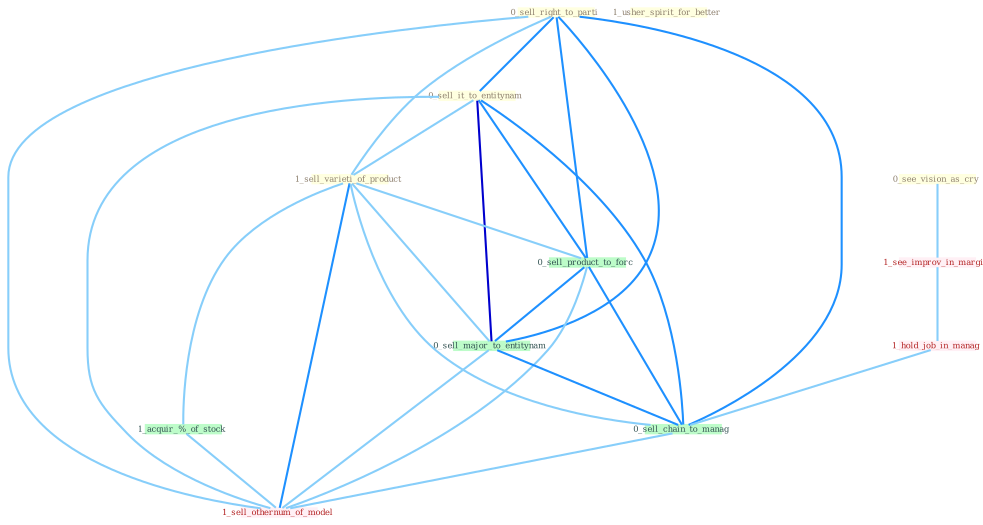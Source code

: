 Graph G{ 
    node
    [shape=polygon,style=filled,width=.5,height=.06,color="#BDFCC9",fixedsize=true,fontsize=4,
    fontcolor="#2f4f4f"];
    {node
    [color="#ffffe0", fontcolor="#8b7d6b"] "0_sell_right_to_parti " "0_sell_it_to_entitynam " "0_see_vision_as_cry " "1_usher_spirit_for_better " "1_sell_varieti_of_product "}
{node [color="#fff0f5", fontcolor="#b22222"] "1_see_improv_in_margin " "1_hold_job_in_manag " "1_sell_othernum_of_model "}
edge [color="#B0E2FF"];

	"0_sell_right_to_parti " -- "0_sell_it_to_entitynam " [w="2", color="#1e90ff" , len=0.8];
	"0_sell_right_to_parti " -- "1_sell_varieti_of_product " [w="1", color="#87cefa" ];
	"0_sell_right_to_parti " -- "0_sell_product_to_forc " [w="2", color="#1e90ff" , len=0.8];
	"0_sell_right_to_parti " -- "0_sell_major_to_entitynam " [w="2", color="#1e90ff" , len=0.8];
	"0_sell_right_to_parti " -- "0_sell_chain_to_manag " [w="2", color="#1e90ff" , len=0.8];
	"0_sell_right_to_parti " -- "1_sell_othernum_of_model " [w="1", color="#87cefa" ];
	"0_sell_it_to_entitynam " -- "1_sell_varieti_of_product " [w="1", color="#87cefa" ];
	"0_sell_it_to_entitynam " -- "0_sell_product_to_forc " [w="2", color="#1e90ff" , len=0.8];
	"0_sell_it_to_entitynam " -- "0_sell_major_to_entitynam " [w="3", color="#0000cd" , len=0.6];
	"0_sell_it_to_entitynam " -- "0_sell_chain_to_manag " [w="2", color="#1e90ff" , len=0.8];
	"0_sell_it_to_entitynam " -- "1_sell_othernum_of_model " [w="1", color="#87cefa" ];
	"0_see_vision_as_cry " -- "1_see_improv_in_margin " [w="1", color="#87cefa" ];
	"1_sell_varieti_of_product " -- "1_acquir_%_of_stock " [w="1", color="#87cefa" ];
	"1_sell_varieti_of_product " -- "0_sell_product_to_forc " [w="1", color="#87cefa" ];
	"1_sell_varieti_of_product " -- "0_sell_major_to_entitynam " [w="1", color="#87cefa" ];
	"1_sell_varieti_of_product " -- "0_sell_chain_to_manag " [w="1", color="#87cefa" ];
	"1_sell_varieti_of_product " -- "1_sell_othernum_of_model " [w="2", color="#1e90ff" , len=0.8];
	"1_see_improv_in_margin " -- "1_hold_job_in_manag " [w="1", color="#87cefa" ];
	"1_acquir_%_of_stock " -- "1_sell_othernum_of_model " [w="1", color="#87cefa" ];
	"1_hold_job_in_manag " -- "0_sell_chain_to_manag " [w="1", color="#87cefa" ];
	"0_sell_product_to_forc " -- "0_sell_major_to_entitynam " [w="2", color="#1e90ff" , len=0.8];
	"0_sell_product_to_forc " -- "0_sell_chain_to_manag " [w="2", color="#1e90ff" , len=0.8];
	"0_sell_product_to_forc " -- "1_sell_othernum_of_model " [w="1", color="#87cefa" ];
	"0_sell_major_to_entitynam " -- "0_sell_chain_to_manag " [w="2", color="#1e90ff" , len=0.8];
	"0_sell_major_to_entitynam " -- "1_sell_othernum_of_model " [w="1", color="#87cefa" ];
	"0_sell_chain_to_manag " -- "1_sell_othernum_of_model " [w="1", color="#87cefa" ];
}
